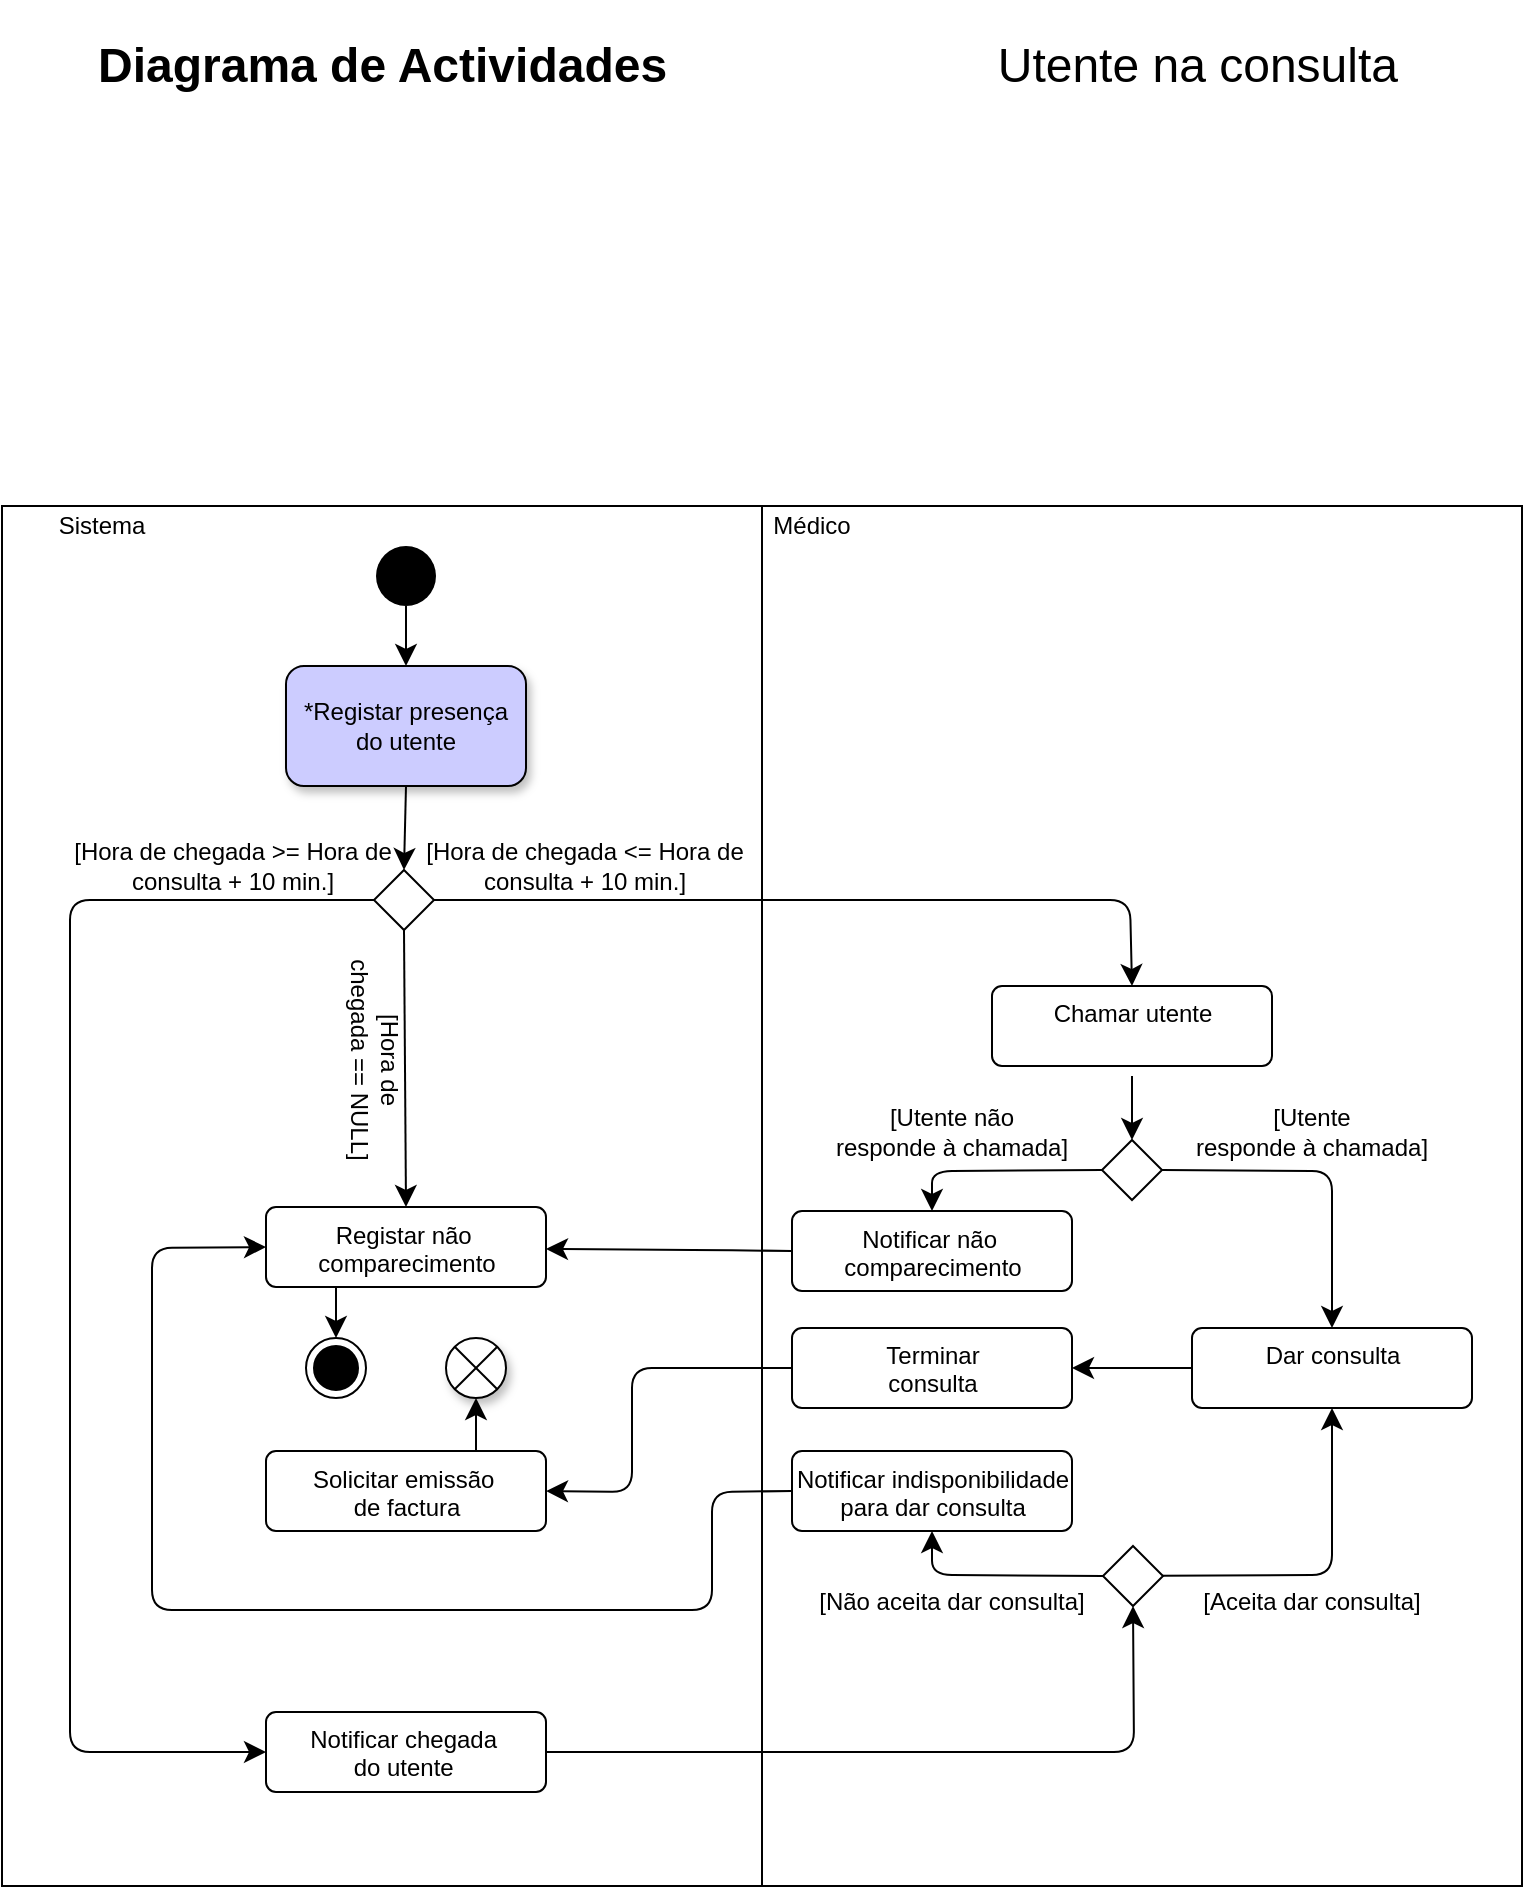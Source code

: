 <mxfile version="14.2.7" type="google"><diagram id="ceWHe6pzWv_tk6jDRbRP" name="Page-1"><mxGraphModel dx="1422" dy="772" grid="1" gridSize="10" guides="1" tooltips="1" connect="1" arrows="1" fold="1" page="1" pageScale="1" pageWidth="827" pageHeight="1169" math="0" shadow="0"><root><mxCell id="0"/><mxCell id="1" parent="0"/><mxCell id="u1S4rE5ZOEZBiuDu9DCe-40" value="" style="rounded=0;whiteSpace=wrap;html=1;" parent="1" vertex="1"><mxGeometry x="414" y="350" width="380" height="690" as="geometry"/></mxCell><mxCell id="u1S4rE5ZOEZBiuDu9DCe-58" value="Terminar &lt;br&gt;consulta" style="html=1;align=center;verticalAlign=top;rounded=1;absoluteArcSize=1;arcSize=10;dashed=0;" parent="1" vertex="1"><mxGeometry x="429" y="761" width="140" height="40" as="geometry"/></mxCell><mxCell id="FWlmMtZPNFmvn0mSxlcu-81" value="" style="rounded=0;whiteSpace=wrap;html=1;" parent="1" vertex="1"><mxGeometry x="34" y="350" width="380" height="690" as="geometry"/></mxCell><mxCell id="FWlmMtZPNFmvn0mSxlcu-42" value="Sistema" style="text;html=1;strokeColor=none;fillColor=none;align=center;verticalAlign=middle;whiteSpace=wrap;rounded=0;" parent="1" vertex="1"><mxGeometry x="54" y="350" width="60" height="20" as="geometry"/></mxCell><mxCell id="u1S4rE5ZOEZBiuDu9DCe-6" value="Chamar utente" style="html=1;align=center;verticalAlign=top;rounded=1;absoluteArcSize=1;arcSize=10;dashed=0;" parent="1" vertex="1"><mxGeometry x="529" y="590" width="140" height="40" as="geometry"/></mxCell><mxCell id="u1S4rE5ZOEZBiuDu9DCe-10" value="" style="endArrow=classic;startArrow=none;endFill=1;startFill=0;endSize=8;html=1;verticalAlign=bottom;labelBackgroundColor=none;strokeWidth=1;exitX=0.5;exitY=1;exitDx=0;exitDy=0;entryX=0.5;entryY=0;entryDx=0;entryDy=0;" parent="1" target="u1S4rE5ZOEZBiuDu9DCe-15" edge="1"><mxGeometry width="160" relative="1" as="geometry"><mxPoint x="599" y="635" as="sourcePoint"/><mxPoint x="595" y="685" as="targetPoint"/></mxGeometry></mxCell><mxCell id="u1S4rE5ZOEZBiuDu9DCe-11" value="" style="endArrow=classic;startArrow=none;endFill=1;startFill=0;endSize=8;html=1;verticalAlign=bottom;labelBackgroundColor=none;strokeWidth=1;exitX=0;exitY=0.5;exitDx=0;exitDy=0;entryX=0.5;entryY=0;entryDx=0;entryDy=0;" parent="1" source="u1S4rE5ZOEZBiuDu9DCe-15" target="u1S4rE5ZOEZBiuDu9DCe-16" edge="1"><mxGeometry width="160" relative="1" as="geometry"><mxPoint x="643" y="858.5" as="sourcePoint"/><mxPoint x="819.0" y="817.5" as="targetPoint"/><Array as="points"><mxPoint x="499" y="682.5"/></Array></mxGeometry></mxCell><mxCell id="u1S4rE5ZOEZBiuDu9DCe-12" value="[Utente não &lt;br&gt;responde à chamada]" style="text;html=1;strokeColor=none;fillColor=none;align=center;verticalAlign=middle;whiteSpace=wrap;rounded=0;" parent="1" vertex="1"><mxGeometry x="419" y="652.5" width="180" height="20" as="geometry"/></mxCell><mxCell id="u1S4rE5ZOEZBiuDu9DCe-13" value="[Utente &lt;br&gt;responde à chamada]" style="text;html=1;strokeColor=none;fillColor=none;align=center;verticalAlign=middle;whiteSpace=wrap;rounded=0;" parent="1" vertex="1"><mxGeometry x="599" y="652.5" width="180" height="20" as="geometry"/></mxCell><mxCell id="u1S4rE5ZOEZBiuDu9DCe-14" value="" style="endArrow=classic;startArrow=none;endFill=1;startFill=0;endSize=8;html=1;verticalAlign=bottom;labelBackgroundColor=none;strokeWidth=1;entryX=0.5;entryY=0;entryDx=0;entryDy=0;exitX=1;exitY=0.5;exitDx=0;exitDy=0;" parent="1" source="u1S4rE5ZOEZBiuDu9DCe-15" target="u1S4rE5ZOEZBiuDu9DCe-17" edge="1"><mxGeometry width="160" relative="1" as="geometry"><mxPoint x="919" y="782.5" as="sourcePoint"/><mxPoint x="303" y="877.5" as="targetPoint"/><Array as="points"><mxPoint x="699" y="682.5"/></Array></mxGeometry></mxCell><mxCell id="u1S4rE5ZOEZBiuDu9DCe-15" value="" style="rhombus;" parent="1" vertex="1"><mxGeometry x="584" y="667" width="30" height="30" as="geometry"/></mxCell><mxCell id="u1S4rE5ZOEZBiuDu9DCe-16" value="Notificar não&amp;nbsp;&lt;br&gt;comparecimento" style="html=1;align=center;verticalAlign=top;rounded=1;absoluteArcSize=1;arcSize=10;dashed=0;" parent="1" vertex="1"><mxGeometry x="429" y="702.5" width="140" height="40" as="geometry"/></mxCell><mxCell id="u1S4rE5ZOEZBiuDu9DCe-17" value="Dar consulta" style="html=1;align=center;verticalAlign=top;rounded=1;absoluteArcSize=1;arcSize=10;dashed=0;" parent="1" vertex="1"><mxGeometry x="629" y="761" width="140" height="40" as="geometry"/></mxCell><mxCell id="u1S4rE5ZOEZBiuDu9DCe-18" value="Registar não&amp;nbsp;&lt;br&gt;comparecimento" style="html=1;align=center;verticalAlign=top;rounded=1;absoluteArcSize=1;arcSize=10;dashed=0;" parent="1" vertex="1"><mxGeometry x="166" y="700.5" width="140" height="40" as="geometry"/></mxCell><mxCell id="u1S4rE5ZOEZBiuDu9DCe-19" value="" style="endArrow=classic;startArrow=none;endFill=1;startFill=0;endSize=8;html=1;verticalAlign=bottom;labelBackgroundColor=none;strokeWidth=1;exitX=0;exitY=0.5;exitDx=0;exitDy=0;entryX=1;entryY=0.5;entryDx=0;entryDy=0;" parent="1" source="u1S4rE5ZOEZBiuDu9DCe-16" edge="1"><mxGeometry width="160" relative="1" as="geometry"><mxPoint x="429" y="709.5" as="sourcePoint"/><mxPoint x="306" y="721.5" as="targetPoint"/><Array as="points"><mxPoint x="389" y="722"/></Array></mxGeometry></mxCell><mxCell id="u1S4rE5ZOEZBiuDu9DCe-20" value="" style="endArrow=classic;startArrow=none;endFill=1;startFill=0;endSize=8;html=1;verticalAlign=bottom;labelBackgroundColor=none;strokeWidth=1;exitX=0;exitY=0.5;exitDx=0;exitDy=0;entryX=0;entryY=0.5;entryDx=0;entryDy=0;" parent="1" source="u1S4rE5ZOEZBiuDu9DCe-21" target="u1S4rE5ZOEZBiuDu9DCe-27" edge="1"><mxGeometry width="160" relative="1" as="geometry"><mxPoint x="-109" y="768" as="sourcePoint"/><mxPoint x="175" y="808" as="targetPoint"/><Array as="points"><mxPoint x="68" y="547"/><mxPoint x="68" y="973"/></Array></mxGeometry></mxCell><mxCell id="u1S4rE5ZOEZBiuDu9DCe-21" value="" style="rhombus;" parent="1" vertex="1"><mxGeometry x="220" y="532" width="30" height="30" as="geometry"/></mxCell><mxCell id="u1S4rE5ZOEZBiuDu9DCe-22" value="[Hora de chegada &amp;lt;= Hora de &lt;br&gt;consulta + 10 min.]" style="text;html=1;strokeColor=none;fillColor=none;align=center;verticalAlign=middle;whiteSpace=wrap;rounded=0;" parent="1" vertex="1"><mxGeometry x="230" y="520" width="191" height="20" as="geometry"/></mxCell><mxCell id="u1S4rE5ZOEZBiuDu9DCe-23" value="" style="endArrow=classic;startArrow=none;endFill=1;startFill=0;endSize=8;html=1;verticalAlign=bottom;labelBackgroundColor=none;strokeWidth=1;exitX=1;exitY=0.5;exitDx=0;exitDy=0;entryX=0.5;entryY=0;entryDx=0;entryDy=0;" parent="1" source="u1S4rE5ZOEZBiuDu9DCe-21" target="u1S4rE5ZOEZBiuDu9DCe-6" edge="1"><mxGeometry width="160" relative="1" as="geometry"><mxPoint x="-842" y="740.0" as="sourcePoint"/><mxPoint x="-842" y="765.0" as="targetPoint"/><Array as="points"><mxPoint x="598" y="547"/></Array></mxGeometry></mxCell><mxCell id="u1S4rE5ZOEZBiuDu9DCe-24" value="[Hora de chegada &amp;gt;= Hora de &lt;br&gt;consulta + 10 min.]" style="text;html=1;strokeColor=none;fillColor=none;align=center;verticalAlign=middle;whiteSpace=wrap;rounded=0;" parent="1" vertex="1"><mxGeometry x="54" y="520" width="191" height="20" as="geometry"/></mxCell><mxCell id="u1S4rE5ZOEZBiuDu9DCe-25" value="" style="endArrow=classic;startArrow=none;endFill=1;startFill=0;endSize=8;html=1;verticalAlign=bottom;labelBackgroundColor=none;strokeWidth=1;exitX=0.5;exitY=1;exitDx=0;exitDy=0;entryX=0.5;entryY=0;entryDx=0;entryDy=0;" parent="1" source="u1S4rE5ZOEZBiuDu9DCe-21" target="u1S4rE5ZOEZBiuDu9DCe-18" edge="1"><mxGeometry width="160" relative="1" as="geometry"><mxPoint x="200" y="668.0" as="sourcePoint"/><mxPoint x="255" y="875" as="targetPoint"/><Array as="points"/></mxGeometry></mxCell><mxCell id="u1S4rE5ZOEZBiuDu9DCe-26" value="[Hora de &lt;br&gt;chegada == NULL]" style="text;html=1;strokeColor=none;fillColor=none;align=center;verticalAlign=middle;whiteSpace=wrap;rounded=0;rotation=90;" parent="1" vertex="1"><mxGeometry x="148" y="617" width="145" height="20" as="geometry"/></mxCell><mxCell id="u1S4rE5ZOEZBiuDu9DCe-27" value="Notificar chegada&amp;nbsp;&lt;br&gt;do utente&amp;nbsp;" style="html=1;align=center;verticalAlign=top;rounded=1;absoluteArcSize=1;arcSize=10;dashed=0;" parent="1" vertex="1"><mxGeometry x="166" y="953" width="140" height="40" as="geometry"/></mxCell><mxCell id="u1S4rE5ZOEZBiuDu9DCe-28" value="" style="endArrow=classic;startArrow=none;endFill=1;startFill=0;endSize=8;html=1;verticalAlign=bottom;labelBackgroundColor=none;strokeWidth=1;exitX=0;exitY=0.5;exitDx=0;exitDy=0;entryX=0.5;entryY=1;entryDx=0;entryDy=0;" parent="1" source="u1S4rE5ZOEZBiuDu9DCe-30" target="u1S4rE5ZOEZBiuDu9DCe-31" edge="1"><mxGeometry width="160" relative="1" as="geometry"><mxPoint x="643.5" y="1054.5" as="sourcePoint"/><mxPoint x="819.169" y="926.5" as="targetPoint"/><Array as="points"><mxPoint x="499" y="884.5"/></Array></mxGeometry></mxCell><mxCell id="u1S4rE5ZOEZBiuDu9DCe-29" value="" style="endArrow=classic;startArrow=none;endFill=1;startFill=0;endSize=8;html=1;verticalAlign=bottom;labelBackgroundColor=none;strokeWidth=1;exitX=0;exitY=0.5;exitDx=0;exitDy=0;entryX=0.5;entryY=1;entryDx=0;entryDy=0;" parent="1" source="u1S4rE5ZOEZBiuDu9DCe-30" target="u1S4rE5ZOEZBiuDu9DCe-17" edge="1"><mxGeometry width="160" relative="1" as="geometry"><mxPoint x="533.5" y="1173.5" as="sourcePoint"/><mxPoint x="539.5" y="908.5" as="targetPoint"/><Array as="points"><mxPoint x="699" y="884.5"/></Array></mxGeometry></mxCell><mxCell id="u1S4rE5ZOEZBiuDu9DCe-30" value="" style="rhombus;" parent="1" vertex="1"><mxGeometry x="584.5" y="870" width="30" height="30" as="geometry"/></mxCell><mxCell id="u1S4rE5ZOEZBiuDu9DCe-31" value="Notificar indisponibilidade&lt;br&gt;para dar consulta" style="html=1;align=center;verticalAlign=top;rounded=1;absoluteArcSize=1;arcSize=10;dashed=0;" parent="1" vertex="1"><mxGeometry x="429" y="822.5" width="140" height="40" as="geometry"/></mxCell><mxCell id="u1S4rE5ZOEZBiuDu9DCe-32" value="" style="endArrow=classic;startArrow=none;endFill=1;startFill=0;endSize=8;html=1;verticalAlign=bottom;labelBackgroundColor=none;strokeWidth=1;exitX=1;exitY=0.5;exitDx=0;exitDy=0;entryX=0.5;entryY=1;entryDx=0;entryDy=0;" parent="1" source="u1S4rE5ZOEZBiuDu9DCe-27" target="u1S4rE5ZOEZBiuDu9DCe-30" edge="1"><mxGeometry width="160" relative="1" as="geometry"><mxPoint x="-856" y="722.0" as="sourcePoint"/><mxPoint x="-1343.5" y="749" as="targetPoint"/><Array as="points"><mxPoint x="600" y="973"/></Array></mxGeometry></mxCell><mxCell id="u1S4rE5ZOEZBiuDu9DCe-33" value="" style="ellipse;html=1;shape=endState;fillColor=#000000;strokeColor=#000000;" parent="1" vertex="1"><mxGeometry x="186" y="766" width="30" height="30" as="geometry"/></mxCell><mxCell id="u1S4rE5ZOEZBiuDu9DCe-34" value="" style="endArrow=classic;startArrow=none;endFill=1;startFill=0;endSize=8;html=1;verticalAlign=bottom;labelBackgroundColor=none;strokeWidth=1;exitX=0;exitY=0.5;exitDx=0;exitDy=0;entryX=0;entryY=0.5;entryDx=0;entryDy=0;" parent="1" source="u1S4rE5ZOEZBiuDu9DCe-31" target="u1S4rE5ZOEZBiuDu9DCe-18" edge="1"><mxGeometry width="160" relative="1" as="geometry"><mxPoint x="-1284.5" y="1127.0" as="sourcePoint"/><mxPoint x="1099" y="782" as="targetPoint"/><Array as="points"><mxPoint x="389" y="843"/><mxPoint x="389" y="902"/><mxPoint x="109" y="902"/><mxPoint x="109" y="721"/></Array></mxGeometry></mxCell><mxCell id="u1S4rE5ZOEZBiuDu9DCe-35" value="" style="endArrow=classic;startArrow=none;endFill=1;startFill=0;endSize=8;html=1;verticalAlign=bottom;labelBackgroundColor=none;strokeWidth=1;exitX=0;exitY=0.5;exitDx=0;exitDy=0;entryX=1;entryY=0.5;entryDx=0;entryDy=0;" parent="1" source="u1S4rE5ZOEZBiuDu9DCe-17" target="u1S4rE5ZOEZBiuDu9DCe-58" edge="1"><mxGeometry width="160" relative="1" as="geometry"><mxPoint x="699" y="735.5" as="sourcePoint"/><mxPoint x="819" y="672.5" as="targetPoint"/><Array as="points"/></mxGeometry></mxCell><mxCell id="u1S4rE5ZOEZBiuDu9DCe-37" value="" style="endArrow=classic;startArrow=none;endFill=1;startFill=0;endSize=8;html=1;verticalAlign=bottom;labelBackgroundColor=none;strokeWidth=1;entryX=0.5;entryY=1;entryDx=0;entryDy=0;exitX=0.75;exitY=0;exitDx=0;exitDy=0;" parent="1" source="u1S4rE5ZOEZBiuDu9DCe-59" target="pr8yqeaUoJTRrQ1yKZWk-1" edge="1"><mxGeometry width="160" relative="1" as="geometry"><mxPoint x="-91" y="1052" as="sourcePoint"/><mxPoint x="-696.5" y="924" as="targetPoint"/></mxGeometry></mxCell><mxCell id="u1S4rE5ZOEZBiuDu9DCe-38" value="[Aceita dar consulta]" style="text;html=1;strokeColor=none;fillColor=none;align=center;verticalAlign=middle;whiteSpace=wrap;rounded=0;" parent="1" vertex="1"><mxGeometry x="599" y="887.5" width="180" height="20" as="geometry"/></mxCell><mxCell id="u1S4rE5ZOEZBiuDu9DCe-39" value="[Não aceita&amp;nbsp;dar consulta]" style="text;html=1;strokeColor=none;fillColor=none;align=center;verticalAlign=middle;whiteSpace=wrap;rounded=0;" parent="1" vertex="1"><mxGeometry x="419" y="887.5" width="180" height="20" as="geometry"/></mxCell><mxCell id="u1S4rE5ZOEZBiuDu9DCe-41" value="Médico" style="text;html=1;strokeColor=none;fillColor=none;align=center;verticalAlign=middle;whiteSpace=wrap;rounded=0;" parent="1" vertex="1"><mxGeometry x="414" y="350" width="50" height="20" as="geometry"/></mxCell><mxCell id="u1S4rE5ZOEZBiuDu9DCe-59" value="Solicitar emissão&amp;nbsp;&lt;br&gt;de factura" style="html=1;align=center;verticalAlign=top;rounded=1;absoluteArcSize=1;arcSize=10;dashed=0;" parent="1" vertex="1"><mxGeometry x="166" y="822.5" width="140" height="40" as="geometry"/></mxCell><mxCell id="u1S4rE5ZOEZBiuDu9DCe-61" value="" style="endArrow=classic;startArrow=none;endFill=1;startFill=0;endSize=8;html=1;verticalAlign=bottom;labelBackgroundColor=none;strokeWidth=1;exitX=0;exitY=0.5;exitDx=0;exitDy=0;entryX=1;entryY=0.5;entryDx=0;entryDy=0;" parent="1" source="u1S4rE5ZOEZBiuDu9DCe-58" target="u1S4rE5ZOEZBiuDu9DCe-59" edge="1"><mxGeometry width="160" relative="1" as="geometry"><mxPoint x="639" y="730.5" as="sourcePoint"/><mxPoint x="579" y="730.5" as="targetPoint"/><Array as="points"><mxPoint x="349" y="781"/><mxPoint x="349" y="843"/></Array></mxGeometry></mxCell><mxCell id="u1S4rE5ZOEZBiuDu9DCe-63" value="" style="endArrow=classic;startArrow=none;endFill=1;startFill=0;endSize=8;html=1;verticalAlign=bottom;labelBackgroundColor=none;strokeWidth=1;entryX=0.5;entryY=0;entryDx=0;entryDy=0;exitX=0.25;exitY=1;exitDx=0;exitDy=0;" parent="1" source="u1S4rE5ZOEZBiuDu9DCe-18" target="u1S4rE5ZOEZBiuDu9DCe-33" edge="1"><mxGeometry width="160" relative="1" as="geometry"><mxPoint x="246" y="822.0" as="sourcePoint"/><mxPoint x="246" y="802.0" as="targetPoint"/></mxGeometry></mxCell><mxCell id="u1S4rE5ZOEZBiuDu9DCe-68" value="" style="endArrow=classic;startArrow=none;endFill=1;startFill=0;endSize=8;html=1;verticalAlign=bottom;labelBackgroundColor=none;strokeWidth=1;entryX=0.5;entryY=0;entryDx=0;entryDy=0;exitX=0.5;exitY=1;exitDx=0;exitDy=0;" parent="1" source="DTHkeZZH-VopIkNFpy25-1" target="u1S4rE5ZOEZBiuDu9DCe-21" edge="1"><mxGeometry width="160" relative="1" as="geometry"><mxPoint x="235" y="510" as="sourcePoint"/><mxPoint x="609" y="600" as="targetPoint"/></mxGeometry></mxCell><mxCell id="pr8yqeaUoJTRrQ1yKZWk-1" value="" style="shape=sumEllipse;perimeter=ellipsePerimeter;whiteSpace=wrap;html=1;backgroundOutline=1;shadow=1;" parent="1" vertex="1"><mxGeometry x="256" y="766" width="30" height="30" as="geometry"/></mxCell><mxCell id="DTHkeZZH-VopIkNFpy25-1" value="&lt;span&gt;*Registar presença &lt;br&gt;do utente&lt;/span&gt;" style="rounded=1;whiteSpace=wrap;html=1;fillColor=#CCCCFF;shadow=1;" parent="1" vertex="1"><mxGeometry x="176" y="430" width="120" height="60" as="geometry"/></mxCell><mxCell id="DTHkeZZH-VopIkNFpy25-3" value="" style="ellipse;fillColor=#000000;strokeColor=none;" parent="1" vertex="1"><mxGeometry x="221" y="370" width="30" height="30" as="geometry"/></mxCell><mxCell id="DTHkeZZH-VopIkNFpy25-4" value="" style="endArrow=classic;startArrow=none;endFill=1;startFill=0;endSize=8;html=1;verticalAlign=bottom;labelBackgroundColor=none;strokeWidth=1;entryX=0.5;entryY=0;entryDx=0;entryDy=0;exitX=0.5;exitY=1;exitDx=0;exitDy=0;" parent="1" source="DTHkeZZH-VopIkNFpy25-3" target="DTHkeZZH-VopIkNFpy25-1" edge="1"><mxGeometry width="160" relative="1" as="geometry"><mxPoint x="246" y="500" as="sourcePoint"/><mxPoint x="245" y="542" as="targetPoint"/></mxGeometry></mxCell><mxCell id="DTHkeZZH-VopIkNFpy25-5" value="&lt;h6&gt;&lt;font style=&quot;font-size: 24px&quot;&gt;Diagrama de Actividades&lt;/font&gt;&lt;/h6&gt;" style="text;html=1;strokeColor=none;fillColor=none;align=left;verticalAlign=middle;whiteSpace=wrap;rounded=0;" parent="1" vertex="1"><mxGeometry x="80" y="120" width="320" height="20" as="geometry"/></mxCell><mxCell id="DTHkeZZH-VopIkNFpy25-6" value="&lt;p&gt;&lt;font style=&quot;font-size: 24px&quot;&gt;Utente na consulta&lt;/font&gt;&lt;/p&gt;" style="text;html=1;strokeColor=none;fillColor=none;align=right;verticalAlign=middle;whiteSpace=wrap;rounded=0;" parent="1" vertex="1"><mxGeometry x="414" y="120" width="320" height="20" as="geometry"/></mxCell></root></mxGraphModel></diagram></mxfile>